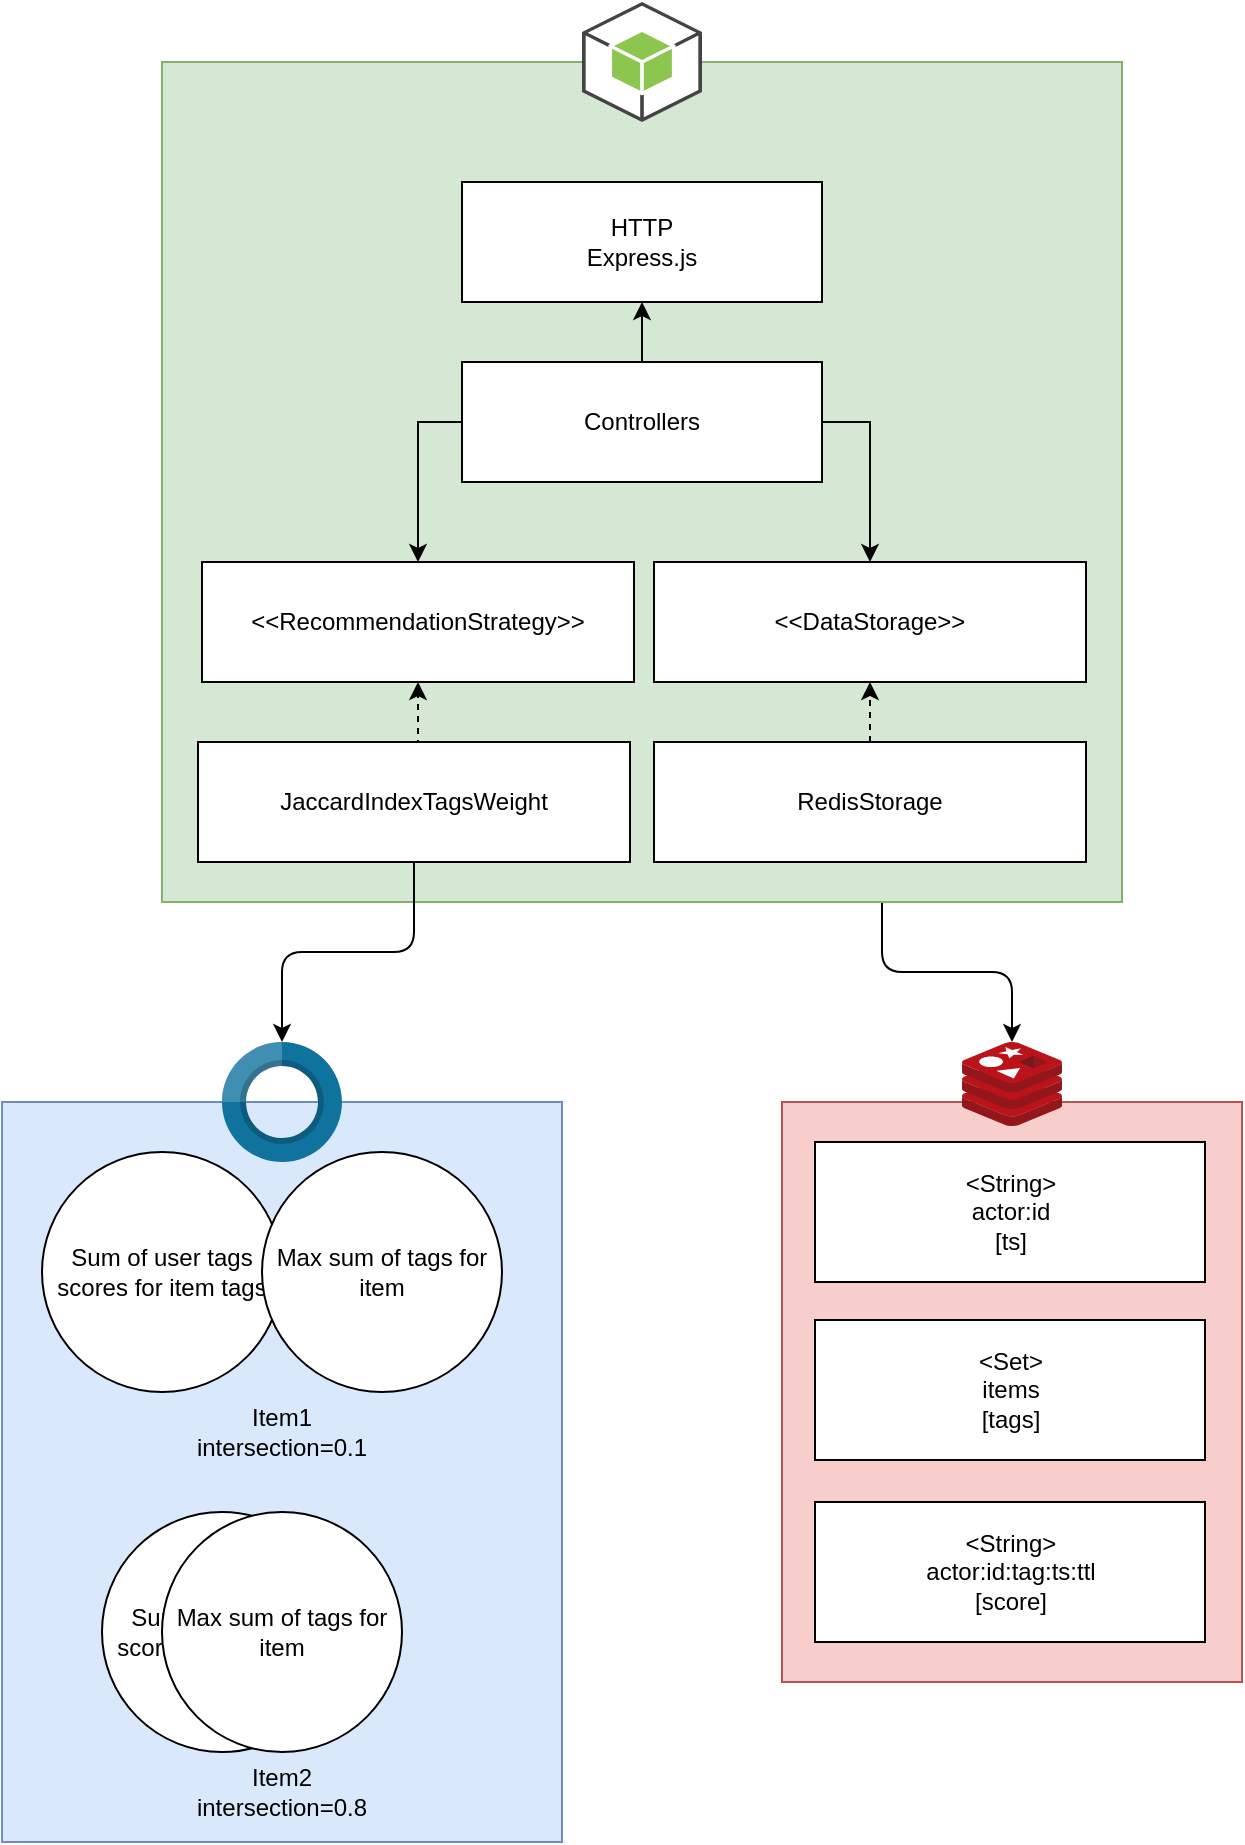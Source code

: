 <mxfile>
    <diagram id="fZ8Qev84_Ls7JMcuUMex" name="Strona-1">
        <mxGraphModel dx="668" dy="532" grid="1" gridSize="10" guides="1" tooltips="1" connect="1" arrows="1" fold="1" page="1" pageScale="1" pageWidth="827" pageHeight="1169" math="0" shadow="0">
            <root>
                <mxCell id="0"/>
                <mxCell id="1" parent="0"/>
                <mxCell id="5" value="" style="rounded=0;whiteSpace=wrap;html=1;fillColor=#dae8fc;strokeColor=#6c8ebf;" vertex="1" parent="1">
                    <mxGeometry x="80" y="810" width="280" height="370" as="geometry"/>
                </mxCell>
                <mxCell id="18" style="edgeStyle=orthogonalEdgeStyle;html=1;exitX=0.75;exitY=1;exitDx=0;exitDy=0;fontColor=#000000;" edge="1" parent="1" source="r0pruG9ZnMZQPcUSS0aJ-5" target="r0pruG9ZnMZQPcUSS0aJ-19">
                    <mxGeometry relative="1" as="geometry"/>
                </mxCell>
                <mxCell id="r0pruG9ZnMZQPcUSS0aJ-5" value="" style="rounded=0;whiteSpace=wrap;html=1;fillColor=#d5e8d4;strokeColor=#82b366;" parent="1" vertex="1">
                    <mxGeometry x="160" y="290" width="480" height="420" as="geometry"/>
                </mxCell>
                <mxCell id="r0pruG9ZnMZQPcUSS0aJ-6" value="" style="outlineConnect=0;dashed=0;verticalLabelPosition=bottom;verticalAlign=top;align=center;html=1;shape=mxgraph.aws3.android;fillColor=#8CC64F;gradientColor=none;" parent="1" vertex="1">
                    <mxGeometry x="370" y="260" width="60" height="60" as="geometry"/>
                </mxCell>
                <mxCell id="r0pruG9ZnMZQPcUSS0aJ-8" value="&amp;lt;&amp;lt;RecommendationStrategy&amp;gt;&amp;gt;" style="rounded=0;whiteSpace=wrap;html=1;" parent="1" vertex="1">
                    <mxGeometry x="180" y="540" width="216" height="60" as="geometry"/>
                </mxCell>
                <mxCell id="r0pruG9ZnMZQPcUSS0aJ-15" style="edgeStyle=orthogonalEdgeStyle;rounded=0;orthogonalLoop=1;jettySize=auto;html=1;exitX=0.5;exitY=0;exitDx=0;exitDy=0;entryX=0.5;entryY=1;entryDx=0;entryDy=0;dashed=1;" parent="1" source="r0pruG9ZnMZQPcUSS0aJ-9" target="r0pruG9ZnMZQPcUSS0aJ-8" edge="1">
                    <mxGeometry relative="1" as="geometry"/>
                </mxCell>
                <mxCell id="15" style="edgeStyle=orthogonalEdgeStyle;html=1;entryX=0.5;entryY=0;entryDx=0;entryDy=0;entryPerimeter=0;" edge="1" parent="1" source="r0pruG9ZnMZQPcUSS0aJ-9" target="16">
                    <mxGeometry relative="1" as="geometry"/>
                </mxCell>
                <mxCell id="r0pruG9ZnMZQPcUSS0aJ-9" value="JaccardIndexTagsWeight" style="rounded=0;whiteSpace=wrap;html=1;" parent="1" vertex="1">
                    <mxGeometry x="178" y="630" width="216" height="60" as="geometry"/>
                </mxCell>
                <mxCell id="r0pruG9ZnMZQPcUSS0aJ-10" value="&amp;lt;&amp;lt;DataStorage&amp;gt;&amp;gt;" style="rounded=0;whiteSpace=wrap;html=1;" parent="1" vertex="1">
                    <mxGeometry x="406" y="540" width="216" height="60" as="geometry"/>
                </mxCell>
                <mxCell id="r0pruG9ZnMZQPcUSS0aJ-18" style="edgeStyle=orthogonalEdgeStyle;rounded=0;orthogonalLoop=1;jettySize=auto;html=1;exitX=0.5;exitY=0;exitDx=0;exitDy=0;entryX=0.5;entryY=1;entryDx=0;entryDy=0;dashed=1;" parent="1" source="r0pruG9ZnMZQPcUSS0aJ-11" target="r0pruG9ZnMZQPcUSS0aJ-10" edge="1">
                    <mxGeometry relative="1" as="geometry"/>
                </mxCell>
                <mxCell id="r0pruG9ZnMZQPcUSS0aJ-11" value="RedisStorage" style="rounded=0;whiteSpace=wrap;html=1;" parent="1" vertex="1">
                    <mxGeometry x="406" y="630" width="216" height="60" as="geometry"/>
                </mxCell>
                <mxCell id="r0pruG9ZnMZQPcUSS0aJ-16" style="edgeStyle=orthogonalEdgeStyle;rounded=0;orthogonalLoop=1;jettySize=auto;html=1;exitX=0;exitY=0.5;exitDx=0;exitDy=0;" parent="1" source="r0pruG9ZnMZQPcUSS0aJ-12" target="r0pruG9ZnMZQPcUSS0aJ-8" edge="1">
                    <mxGeometry relative="1" as="geometry"/>
                </mxCell>
                <mxCell id="r0pruG9ZnMZQPcUSS0aJ-17" style="edgeStyle=orthogonalEdgeStyle;rounded=0;orthogonalLoop=1;jettySize=auto;html=1;exitX=1;exitY=0.5;exitDx=0;exitDy=0;entryX=0.5;entryY=0;entryDx=0;entryDy=0;" parent="1" source="r0pruG9ZnMZQPcUSS0aJ-12" target="r0pruG9ZnMZQPcUSS0aJ-10" edge="1">
                    <mxGeometry relative="1" as="geometry"/>
                </mxCell>
                <mxCell id="r0pruG9ZnMZQPcUSS0aJ-34" style="edgeStyle=orthogonalEdgeStyle;rounded=0;orthogonalLoop=1;jettySize=auto;html=1;exitX=0.5;exitY=0;exitDx=0;exitDy=0;entryX=0.5;entryY=1;entryDx=0;entryDy=0;startArrow=none;startFill=0;" parent="1" source="r0pruG9ZnMZQPcUSS0aJ-12" target="r0pruG9ZnMZQPcUSS0aJ-33" edge="1">
                    <mxGeometry relative="1" as="geometry"/>
                </mxCell>
                <mxCell id="r0pruG9ZnMZQPcUSS0aJ-12" value="Controllers" style="rounded=0;whiteSpace=wrap;html=1;" parent="1" vertex="1">
                    <mxGeometry x="310" y="440" width="180" height="60" as="geometry"/>
                </mxCell>
                <mxCell id="r0pruG9ZnMZQPcUSS0aJ-20" value="" style="rounded=0;whiteSpace=wrap;html=1;fillColor=#f8cecc;strokeColor=#b85450;" parent="1" vertex="1">
                    <mxGeometry x="470" y="810" width="230" height="290" as="geometry"/>
                </mxCell>
                <mxCell id="r0pruG9ZnMZQPcUSS0aJ-19" value="" style="sketch=0;aspect=fixed;html=1;points=[];align=center;image;fontSize=12;image=img/lib/mscae/Cache_Redis_Product.svg;" parent="1" vertex="1">
                    <mxGeometry x="560" y="780" width="50" height="42" as="geometry"/>
                </mxCell>
                <mxCell id="r0pruG9ZnMZQPcUSS0aJ-21" value="&lt;div&gt;&amp;lt;String&amp;gt;&lt;br&gt;&lt;/div&gt;&lt;div&gt;actor:id&lt;/div&gt;&lt;div&gt;[ts]&lt;/div&gt;" style="rounded=0;whiteSpace=wrap;html=1;" parent="1" vertex="1">
                    <mxGeometry x="486.5" y="830" width="195" height="70" as="geometry"/>
                </mxCell>
                <mxCell id="r0pruG9ZnMZQPcUSS0aJ-22" value="&lt;div&gt;&amp;lt;String&amp;gt;&lt;br&gt;&lt;/div&gt;&lt;div&gt;actor:id:tag:ts:ttl&lt;/div&gt;&lt;div&gt;[score]&lt;/div&gt;" style="rounded=0;whiteSpace=wrap;html=1;" parent="1" vertex="1">
                    <mxGeometry x="486.5" y="1010" width="195" height="70" as="geometry"/>
                </mxCell>
                <mxCell id="r0pruG9ZnMZQPcUSS0aJ-24" value="&lt;div&gt;&amp;lt;Set&amp;gt;&lt;br&gt;&lt;/div&gt;&lt;div&gt;items&lt;/div&gt;&lt;div&gt;[tags]&lt;/div&gt;" style="rounded=0;whiteSpace=wrap;html=1;" parent="1" vertex="1">
                    <mxGeometry x="486.5" y="919" width="195" height="70" as="geometry"/>
                </mxCell>
                <mxCell id="r0pruG9ZnMZQPcUSS0aJ-33" value="&lt;div&gt;HTTP&lt;/div&gt;Express.js" style="rounded=0;whiteSpace=wrap;html=1;" parent="1" vertex="1">
                    <mxGeometry x="310" y="350" width="180" height="60" as="geometry"/>
                </mxCell>
                <mxCell id="3" value="Sum of user tags scores for item tags" style="ellipse;whiteSpace=wrap;html=1;aspect=fixed;" vertex="1" parent="1">
                    <mxGeometry x="100" y="835" width="120" height="120" as="geometry"/>
                </mxCell>
                <mxCell id="4" value="Max sum of tags for item" style="ellipse;whiteSpace=wrap;html=1;aspect=fixed;" vertex="1" parent="1">
                    <mxGeometry x="210" y="835" width="120" height="120" as="geometry"/>
                </mxCell>
                <mxCell id="6" value="Item1 intersection=0.1" style="text;html=1;strokeColor=none;fillColor=none;align=center;verticalAlign=middle;whiteSpace=wrap;rounded=0;fontColor=#000000;" vertex="1" parent="1">
                    <mxGeometry x="190" y="960" width="60" height="30" as="geometry"/>
                </mxCell>
                <mxCell id="9" value="Sum of user tags scores for item tags" style="ellipse;whiteSpace=wrap;html=1;aspect=fixed;" vertex="1" parent="1">
                    <mxGeometry x="130" y="1015" width="120" height="120" as="geometry"/>
                </mxCell>
                <mxCell id="10" value="Max sum of tags for item" style="ellipse;whiteSpace=wrap;html=1;aspect=fixed;" vertex="1" parent="1">
                    <mxGeometry x="160" y="1015" width="120" height="120" as="geometry"/>
                </mxCell>
                <mxCell id="11" value="Item2 intersection=0.8" style="text;html=1;strokeColor=none;fillColor=none;align=center;verticalAlign=middle;whiteSpace=wrap;rounded=0;fontColor=#000000;" vertex="1" parent="1">
                    <mxGeometry x="190" y="1140" width="60" height="30" as="geometry"/>
                </mxCell>
                <mxCell id="16" value="" style="verticalLabelPosition=middle;verticalAlign=middle;html=1;html=1;shape=mxgraph.infographic.partConcEllipse;fillColor=#10739E;strokeColor=none;startAngle=0;endAngle=0.75;arcWidth=0.4;fontSize=20;fontColor=#10739E;align=center;fontStyle=1;" vertex="1" parent="1">
                    <mxGeometry x="190" y="780" width="60" height="60" as="geometry"/>
                </mxCell>
            </root>
        </mxGraphModel>
    </diagram>
</mxfile>